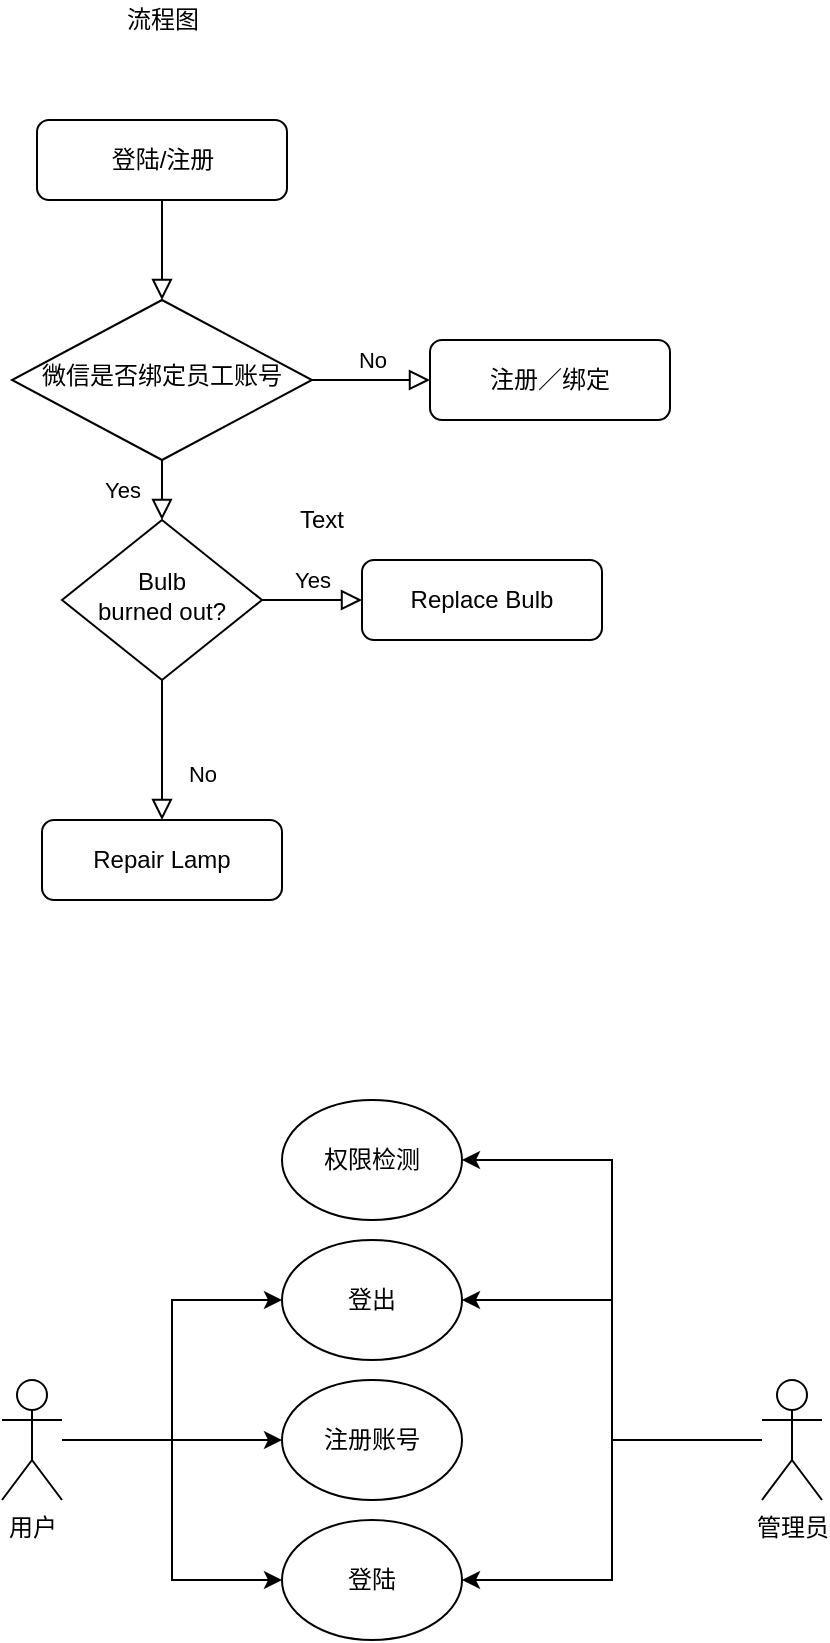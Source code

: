 <mxfile version="14.5.10" type="github">
  <diagram id="C5RBs43oDa-KdzZeNtuy" name="Page-1">
    <mxGraphModel dx="1422" dy="769" grid="1" gridSize="10" guides="1" tooltips="1" connect="1" arrows="1" fold="1" page="1" pageScale="1" pageWidth="827" pageHeight="1169" math="0" shadow="0">
      <root>
        <mxCell id="WIyWlLk6GJQsqaUBKTNV-0" />
        <mxCell id="WIyWlLk6GJQsqaUBKTNV-1" parent="WIyWlLk6GJQsqaUBKTNV-0" />
        <mxCell id="WIyWlLk6GJQsqaUBKTNV-2" value="" style="rounded=0;html=1;jettySize=auto;orthogonalLoop=1;fontSize=11;endArrow=block;endFill=0;endSize=8;strokeWidth=1;shadow=0;labelBackgroundColor=none;edgeStyle=orthogonalEdgeStyle;" parent="WIyWlLk6GJQsqaUBKTNV-1" source="WIyWlLk6GJQsqaUBKTNV-3" target="WIyWlLk6GJQsqaUBKTNV-6" edge="1">
          <mxGeometry relative="1" as="geometry" />
        </mxCell>
        <mxCell id="WIyWlLk6GJQsqaUBKTNV-3" value="登陆/注册" style="rounded=1;whiteSpace=wrap;html=1;fontSize=12;glass=0;strokeWidth=1;shadow=0;" parent="WIyWlLk6GJQsqaUBKTNV-1" vertex="1">
          <mxGeometry x="157.5" y="90" width="125" height="40" as="geometry" />
        </mxCell>
        <mxCell id="WIyWlLk6GJQsqaUBKTNV-4" value="Yes" style="rounded=0;html=1;jettySize=auto;orthogonalLoop=1;fontSize=11;endArrow=block;endFill=0;endSize=8;strokeWidth=1;shadow=0;labelBackgroundColor=none;edgeStyle=orthogonalEdgeStyle;" parent="WIyWlLk6GJQsqaUBKTNV-1" source="WIyWlLk6GJQsqaUBKTNV-6" target="WIyWlLk6GJQsqaUBKTNV-10" edge="1">
          <mxGeometry y="20" relative="1" as="geometry">
            <mxPoint as="offset" />
          </mxGeometry>
        </mxCell>
        <mxCell id="WIyWlLk6GJQsqaUBKTNV-5" value="No" style="edgeStyle=orthogonalEdgeStyle;rounded=0;html=1;jettySize=auto;orthogonalLoop=1;fontSize=11;endArrow=block;endFill=0;endSize=8;strokeWidth=1;shadow=0;labelBackgroundColor=none;" parent="WIyWlLk6GJQsqaUBKTNV-1" source="WIyWlLk6GJQsqaUBKTNV-6" target="WIyWlLk6GJQsqaUBKTNV-7" edge="1">
          <mxGeometry y="10" relative="1" as="geometry">
            <mxPoint as="offset" />
          </mxGeometry>
        </mxCell>
        <mxCell id="WIyWlLk6GJQsqaUBKTNV-6" value="微信是否绑定员工账号" style="rhombus;whiteSpace=wrap;html=1;shadow=0;fontFamily=Helvetica;fontSize=12;align=center;strokeWidth=1;spacing=6;spacingTop=-4;" parent="WIyWlLk6GJQsqaUBKTNV-1" vertex="1">
          <mxGeometry x="145" y="180" width="150" height="80" as="geometry" />
        </mxCell>
        <mxCell id="WIyWlLk6GJQsqaUBKTNV-7" value="注册／绑定" style="rounded=1;whiteSpace=wrap;html=1;fontSize=12;glass=0;strokeWidth=1;shadow=0;" parent="WIyWlLk6GJQsqaUBKTNV-1" vertex="1">
          <mxGeometry x="354" y="200" width="120" height="40" as="geometry" />
        </mxCell>
        <mxCell id="WIyWlLk6GJQsqaUBKTNV-8" value="No" style="rounded=0;html=1;jettySize=auto;orthogonalLoop=1;fontSize=11;endArrow=block;endFill=0;endSize=8;strokeWidth=1;shadow=0;labelBackgroundColor=none;edgeStyle=orthogonalEdgeStyle;" parent="WIyWlLk6GJQsqaUBKTNV-1" source="WIyWlLk6GJQsqaUBKTNV-10" target="WIyWlLk6GJQsqaUBKTNV-11" edge="1">
          <mxGeometry x="0.333" y="20" relative="1" as="geometry">
            <mxPoint as="offset" />
          </mxGeometry>
        </mxCell>
        <mxCell id="WIyWlLk6GJQsqaUBKTNV-9" value="Yes" style="edgeStyle=orthogonalEdgeStyle;rounded=0;html=1;jettySize=auto;orthogonalLoop=1;fontSize=11;endArrow=block;endFill=0;endSize=8;strokeWidth=1;shadow=0;labelBackgroundColor=none;" parent="WIyWlLk6GJQsqaUBKTNV-1" source="WIyWlLk6GJQsqaUBKTNV-10" target="WIyWlLk6GJQsqaUBKTNV-12" edge="1">
          <mxGeometry y="10" relative="1" as="geometry">
            <mxPoint as="offset" />
          </mxGeometry>
        </mxCell>
        <mxCell id="WIyWlLk6GJQsqaUBKTNV-10" value="Bulb&lt;br&gt;burned out?" style="rhombus;whiteSpace=wrap;html=1;shadow=0;fontFamily=Helvetica;fontSize=12;align=center;strokeWidth=1;spacing=6;spacingTop=-4;" parent="WIyWlLk6GJQsqaUBKTNV-1" vertex="1">
          <mxGeometry x="170" y="290" width="100" height="80" as="geometry" />
        </mxCell>
        <mxCell id="WIyWlLk6GJQsqaUBKTNV-11" value="Repair Lamp" style="rounded=1;whiteSpace=wrap;html=1;fontSize=12;glass=0;strokeWidth=1;shadow=0;" parent="WIyWlLk6GJQsqaUBKTNV-1" vertex="1">
          <mxGeometry x="160" y="440" width="120" height="40" as="geometry" />
        </mxCell>
        <mxCell id="WIyWlLk6GJQsqaUBKTNV-12" value="Replace Bulb" style="rounded=1;whiteSpace=wrap;html=1;fontSize=12;glass=0;strokeWidth=1;shadow=0;" parent="WIyWlLk6GJQsqaUBKTNV-1" vertex="1">
          <mxGeometry x="320" y="310" width="120" height="40" as="geometry" />
        </mxCell>
        <mxCell id="zfxt9xMSeyX1rN3_iHoX-0" value="Text" style="text;html=1;strokeColor=none;fillColor=none;align=center;verticalAlign=middle;whiteSpace=wrap;rounded=0;" parent="WIyWlLk6GJQsqaUBKTNV-1" vertex="1">
          <mxGeometry x="280" y="280" width="40" height="20" as="geometry" />
        </mxCell>
        <mxCell id="zfxt9xMSeyX1rN3_iHoX-2" value="流程图" style="text;html=1;align=center;verticalAlign=middle;resizable=0;points=[];autosize=1;" parent="WIyWlLk6GJQsqaUBKTNV-1" vertex="1">
          <mxGeometry x="195" y="30" width="50" height="20" as="geometry" />
        </mxCell>
        <mxCell id="thk-i_oiHUu1MFAnJIQH-11" style="edgeStyle=orthogonalEdgeStyle;rounded=0;orthogonalLoop=1;jettySize=auto;html=1;entryX=0;entryY=0.5;entryDx=0;entryDy=0;" edge="1" parent="WIyWlLk6GJQsqaUBKTNV-1" source="thk-i_oiHUu1MFAnJIQH-0" target="thk-i_oiHUu1MFAnJIQH-6">
          <mxGeometry relative="1" as="geometry" />
        </mxCell>
        <mxCell id="thk-i_oiHUu1MFAnJIQH-12" style="edgeStyle=orthogonalEdgeStyle;rounded=0;orthogonalLoop=1;jettySize=auto;html=1;entryX=0;entryY=0.5;entryDx=0;entryDy=0;" edge="1" parent="WIyWlLk6GJQsqaUBKTNV-1" source="thk-i_oiHUu1MFAnJIQH-0" target="thk-i_oiHUu1MFAnJIQH-7">
          <mxGeometry relative="1" as="geometry" />
        </mxCell>
        <mxCell id="thk-i_oiHUu1MFAnJIQH-13" style="edgeStyle=orthogonalEdgeStyle;rounded=0;orthogonalLoop=1;jettySize=auto;html=1;entryX=0;entryY=0.5;entryDx=0;entryDy=0;" edge="1" parent="WIyWlLk6GJQsqaUBKTNV-1" source="thk-i_oiHUu1MFAnJIQH-0" target="thk-i_oiHUu1MFAnJIQH-8">
          <mxGeometry relative="1" as="geometry" />
        </mxCell>
        <mxCell id="thk-i_oiHUu1MFAnJIQH-0" value="用户" style="shape=umlActor;verticalLabelPosition=bottom;verticalAlign=top;html=1;outlineConnect=0;" vertex="1" parent="WIyWlLk6GJQsqaUBKTNV-1">
          <mxGeometry x="140" y="720" width="30" height="60" as="geometry" />
        </mxCell>
        <mxCell id="thk-i_oiHUu1MFAnJIQH-16" style="edgeStyle=orthogonalEdgeStyle;rounded=0;orthogonalLoop=1;jettySize=auto;html=1;entryX=1;entryY=0.5;entryDx=0;entryDy=0;" edge="1" parent="WIyWlLk6GJQsqaUBKTNV-1" source="thk-i_oiHUu1MFAnJIQH-5" target="thk-i_oiHUu1MFAnJIQH-10">
          <mxGeometry relative="1" as="geometry" />
        </mxCell>
        <mxCell id="thk-i_oiHUu1MFAnJIQH-17" style="edgeStyle=orthogonalEdgeStyle;rounded=0;orthogonalLoop=1;jettySize=auto;html=1;entryX=1;entryY=0.5;entryDx=0;entryDy=0;" edge="1" parent="WIyWlLk6GJQsqaUBKTNV-1" source="thk-i_oiHUu1MFAnJIQH-5" target="thk-i_oiHUu1MFAnJIQH-7">
          <mxGeometry relative="1" as="geometry" />
        </mxCell>
        <mxCell id="thk-i_oiHUu1MFAnJIQH-19" style="edgeStyle=orthogonalEdgeStyle;rounded=0;orthogonalLoop=1;jettySize=auto;html=1;entryX=1;entryY=0.5;entryDx=0;entryDy=0;" edge="1" parent="WIyWlLk6GJQsqaUBKTNV-1" source="thk-i_oiHUu1MFAnJIQH-5" target="thk-i_oiHUu1MFAnJIQH-6">
          <mxGeometry relative="1" as="geometry" />
        </mxCell>
        <mxCell id="thk-i_oiHUu1MFAnJIQH-5" value="管理员" style="shape=umlActor;verticalLabelPosition=bottom;verticalAlign=top;html=1;outlineConnect=0;" vertex="1" parent="WIyWlLk6GJQsqaUBKTNV-1">
          <mxGeometry x="520" y="720" width="30" height="60" as="geometry" />
        </mxCell>
        <mxCell id="thk-i_oiHUu1MFAnJIQH-6" value="登陆" style="ellipse;whiteSpace=wrap;html=1;" vertex="1" parent="WIyWlLk6GJQsqaUBKTNV-1">
          <mxGeometry x="280" y="790" width="90" height="60" as="geometry" />
        </mxCell>
        <mxCell id="thk-i_oiHUu1MFAnJIQH-7" value="登出" style="ellipse;whiteSpace=wrap;html=1;" vertex="1" parent="WIyWlLk6GJQsqaUBKTNV-1">
          <mxGeometry x="280" y="650" width="90" height="60" as="geometry" />
        </mxCell>
        <mxCell id="thk-i_oiHUu1MFAnJIQH-8" value="注册账号" style="ellipse;whiteSpace=wrap;html=1;" vertex="1" parent="WIyWlLk6GJQsqaUBKTNV-1">
          <mxGeometry x="280" y="720" width="90" height="60" as="geometry" />
        </mxCell>
        <mxCell id="thk-i_oiHUu1MFAnJIQH-10" value="权限检测" style="ellipse;whiteSpace=wrap;html=1;" vertex="1" parent="WIyWlLk6GJQsqaUBKTNV-1">
          <mxGeometry x="280" y="580" width="90" height="60" as="geometry" />
        </mxCell>
      </root>
    </mxGraphModel>
  </diagram>
</mxfile>
